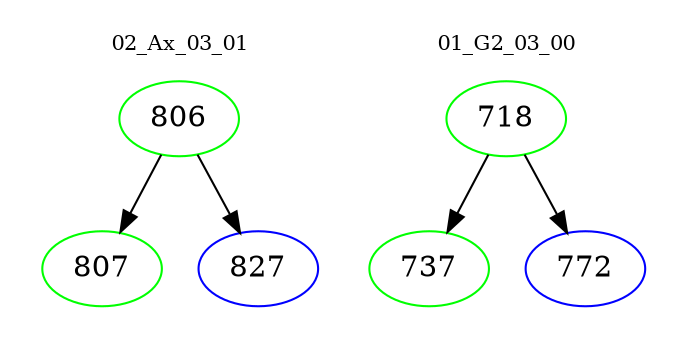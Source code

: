 digraph{
subgraph cluster_0 {
color = white
label = "02_Ax_03_01";
fontsize=10;
T0_806 [label="806", color="green"]
T0_806 -> T0_807 [color="black"]
T0_807 [label="807", color="green"]
T0_806 -> T0_827 [color="black"]
T0_827 [label="827", color="blue"]
}
subgraph cluster_1 {
color = white
label = "01_G2_03_00";
fontsize=10;
T1_718 [label="718", color="green"]
T1_718 -> T1_737 [color="black"]
T1_737 [label="737", color="green"]
T1_718 -> T1_772 [color="black"]
T1_772 [label="772", color="blue"]
}
}
